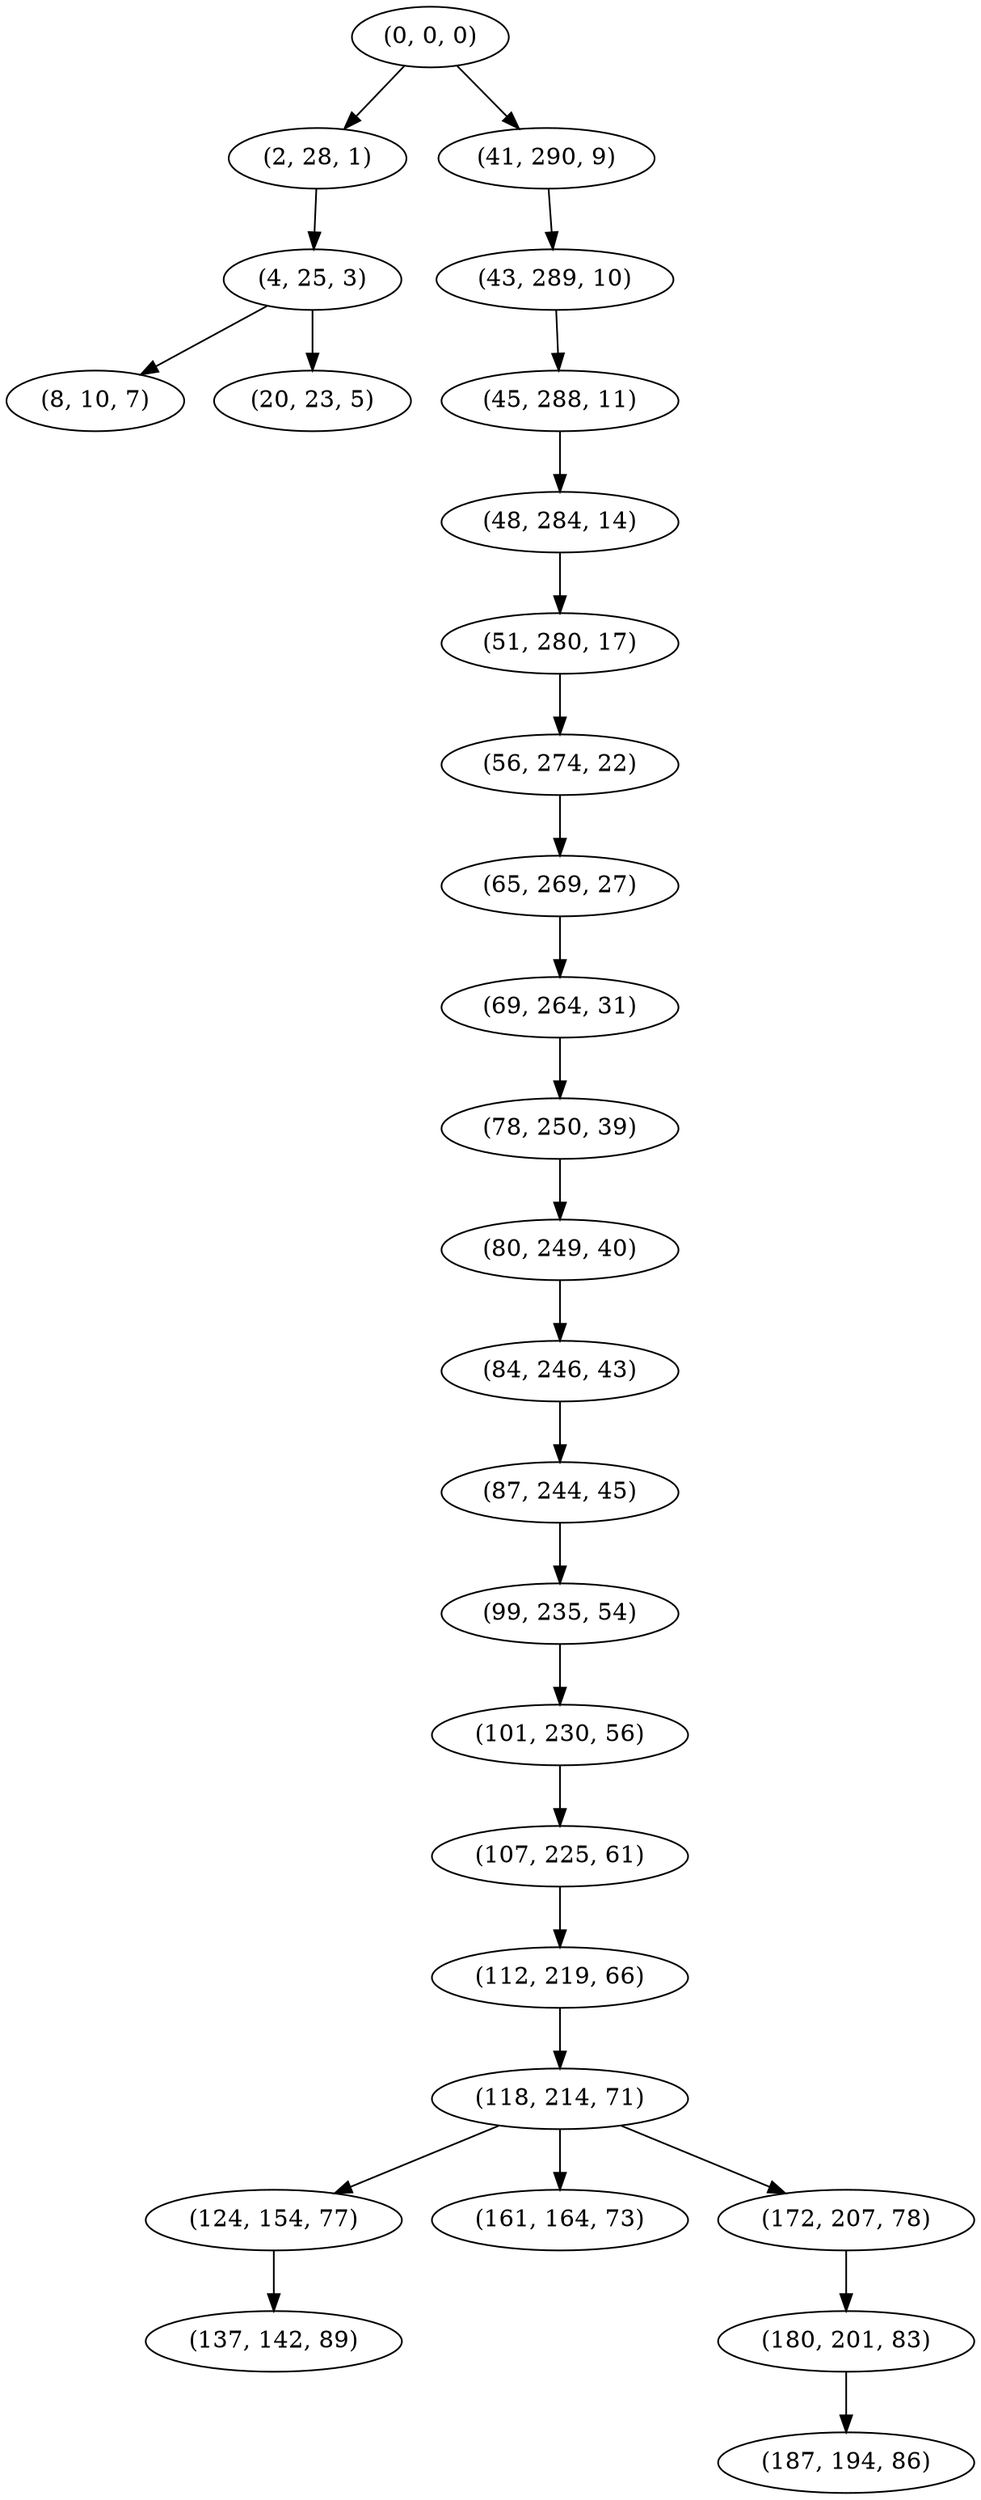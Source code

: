 digraph tree {
    "(0, 0, 0)";
    "(2, 28, 1)";
    "(4, 25, 3)";
    "(8, 10, 7)";
    "(20, 23, 5)";
    "(41, 290, 9)";
    "(43, 289, 10)";
    "(45, 288, 11)";
    "(48, 284, 14)";
    "(51, 280, 17)";
    "(56, 274, 22)";
    "(65, 269, 27)";
    "(69, 264, 31)";
    "(78, 250, 39)";
    "(80, 249, 40)";
    "(84, 246, 43)";
    "(87, 244, 45)";
    "(99, 235, 54)";
    "(101, 230, 56)";
    "(107, 225, 61)";
    "(112, 219, 66)";
    "(118, 214, 71)";
    "(124, 154, 77)";
    "(137, 142, 89)";
    "(161, 164, 73)";
    "(172, 207, 78)";
    "(180, 201, 83)";
    "(187, 194, 86)";
    "(0, 0, 0)" -> "(2, 28, 1)";
    "(0, 0, 0)" -> "(41, 290, 9)";
    "(2, 28, 1)" -> "(4, 25, 3)";
    "(4, 25, 3)" -> "(8, 10, 7)";
    "(4, 25, 3)" -> "(20, 23, 5)";
    "(41, 290, 9)" -> "(43, 289, 10)";
    "(43, 289, 10)" -> "(45, 288, 11)";
    "(45, 288, 11)" -> "(48, 284, 14)";
    "(48, 284, 14)" -> "(51, 280, 17)";
    "(51, 280, 17)" -> "(56, 274, 22)";
    "(56, 274, 22)" -> "(65, 269, 27)";
    "(65, 269, 27)" -> "(69, 264, 31)";
    "(69, 264, 31)" -> "(78, 250, 39)";
    "(78, 250, 39)" -> "(80, 249, 40)";
    "(80, 249, 40)" -> "(84, 246, 43)";
    "(84, 246, 43)" -> "(87, 244, 45)";
    "(87, 244, 45)" -> "(99, 235, 54)";
    "(99, 235, 54)" -> "(101, 230, 56)";
    "(101, 230, 56)" -> "(107, 225, 61)";
    "(107, 225, 61)" -> "(112, 219, 66)";
    "(112, 219, 66)" -> "(118, 214, 71)";
    "(118, 214, 71)" -> "(124, 154, 77)";
    "(118, 214, 71)" -> "(161, 164, 73)";
    "(118, 214, 71)" -> "(172, 207, 78)";
    "(124, 154, 77)" -> "(137, 142, 89)";
    "(172, 207, 78)" -> "(180, 201, 83)";
    "(180, 201, 83)" -> "(187, 194, 86)";
}
